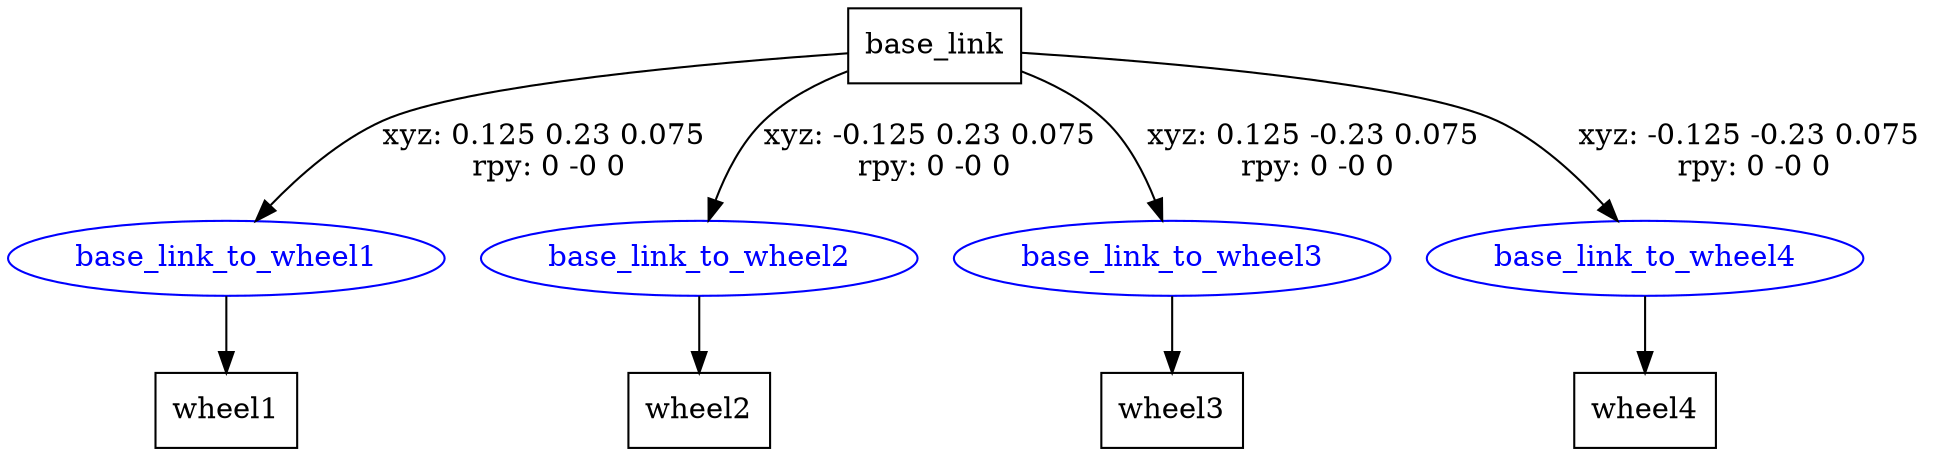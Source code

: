 digraph G {
node [shape=box];
"base_link" [label="base_link"];
"wheel1" [label="wheel1"];
"wheel2" [label="wheel2"];
"wheel3" [label="wheel3"];
"wheel4" [label="wheel4"];
node [shape=ellipse, color=blue, fontcolor=blue];
"base_link" -> "base_link_to_wheel1" [label="xyz: 0.125 0.23 0.075 \nrpy: 0 -0 0"]
"base_link_to_wheel1" -> "wheel1"
"base_link" -> "base_link_to_wheel2" [label="xyz: -0.125 0.23 0.075 \nrpy: 0 -0 0"]
"base_link_to_wheel2" -> "wheel2"
"base_link" -> "base_link_to_wheel3" [label="xyz: 0.125 -0.23 0.075 \nrpy: 0 -0 0"]
"base_link_to_wheel3" -> "wheel3"
"base_link" -> "base_link_to_wheel4" [label="xyz: -0.125 -0.23 0.075 \nrpy: 0 -0 0"]
"base_link_to_wheel4" -> "wheel4"
}
